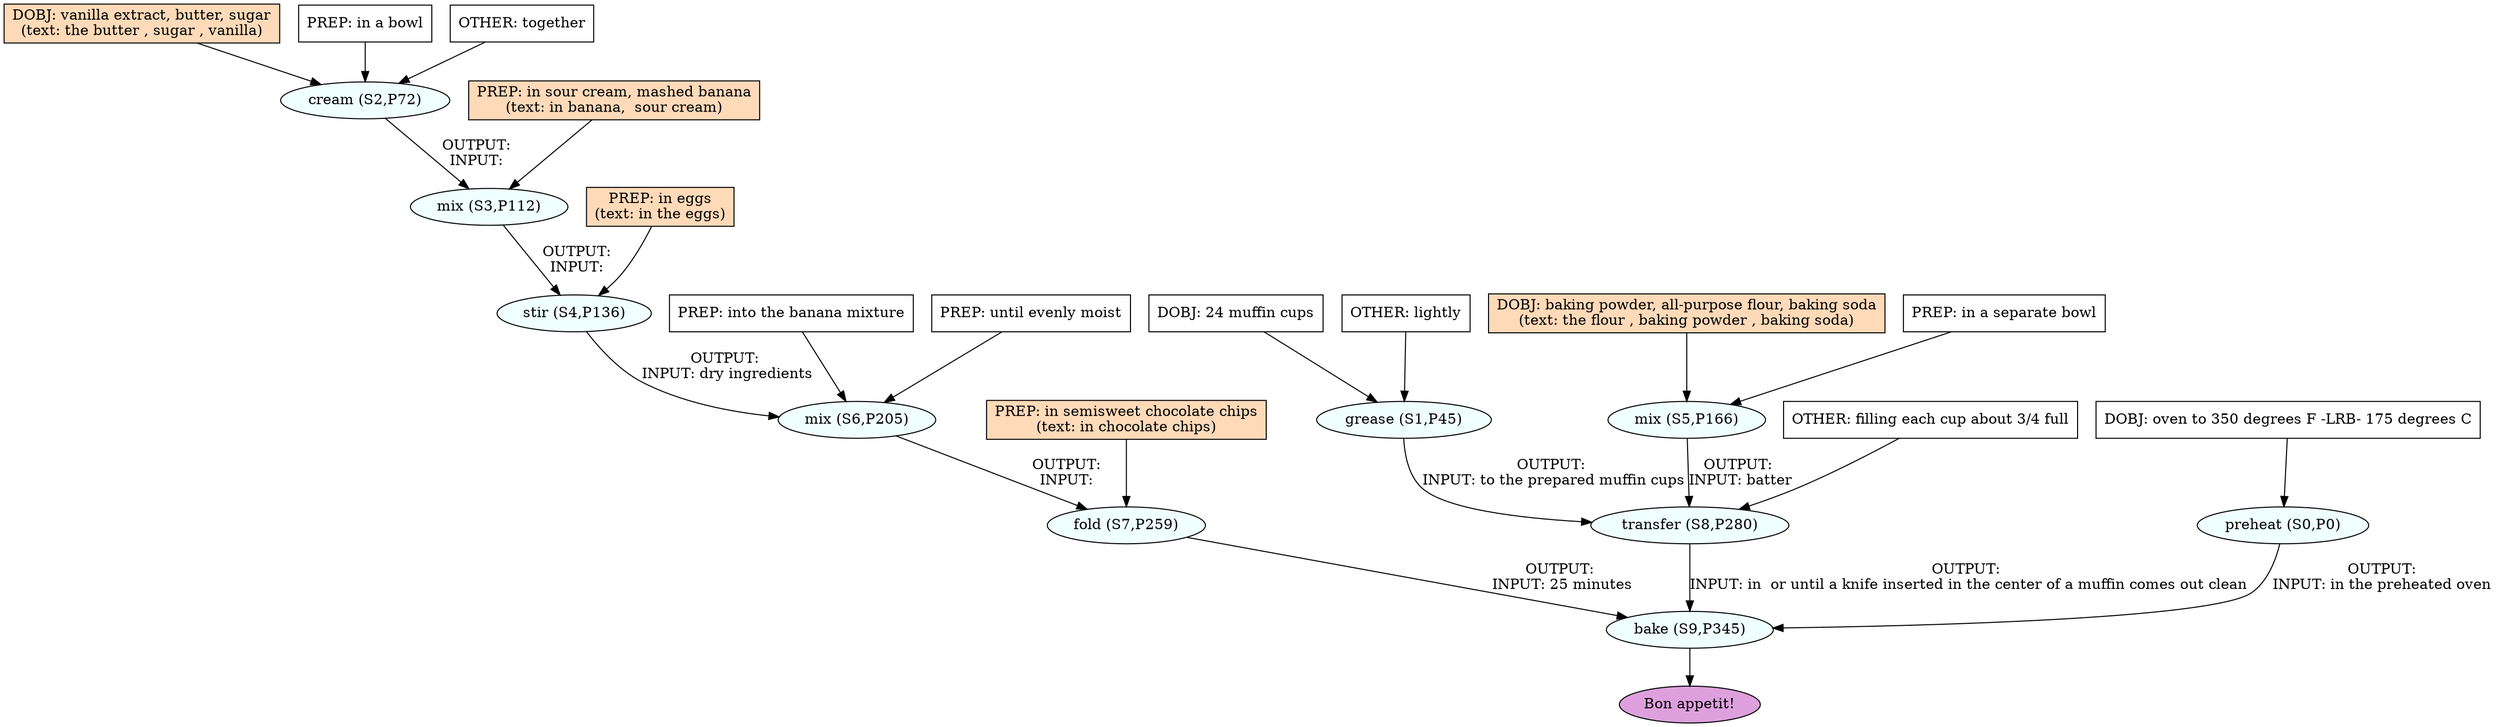 digraph recipe {
E0[label="preheat (S0,P0)", shape=oval, style=filled, fillcolor=azure]
E1[label="grease (S1,P45)", shape=oval, style=filled, fillcolor=azure]
E2[label="cream (S2,P72)", shape=oval, style=filled, fillcolor=azure]
E3[label="mix (S3,P112)", shape=oval, style=filled, fillcolor=azure]
E4[label="stir (S4,P136)", shape=oval, style=filled, fillcolor=azure]
E5[label="mix (S5,P166)", shape=oval, style=filled, fillcolor=azure]
E6[label="mix (S6,P205)", shape=oval, style=filled, fillcolor=azure]
E7[label="fold (S7,P259)", shape=oval, style=filled, fillcolor=azure]
E8[label="transfer (S8,P280)", shape=oval, style=filled, fillcolor=azure]
E9[label="bake (S9,P345)", shape=oval, style=filled, fillcolor=azure]
D2[label="DOBJ: vanilla extract, butter, sugar
(text: the butter , sugar , vanilla)", shape=box, style=filled, fillcolor=peachpuff]
D2 -> E2
P2_0[label="PREP: in a bowl", shape=box, style=filled, fillcolor=white]
P2_0 -> E2
O2_0[label="OTHER: together", shape=box, style=filled, fillcolor=white]
O2_0 -> E2
D5[label="DOBJ: baking powder, all-purpose flour, baking soda
(text: the flour , baking powder , baking soda)", shape=box, style=filled, fillcolor=peachpuff]
D5 -> E5
P5_0[label="PREP: in a separate bowl", shape=box, style=filled, fillcolor=white]
P5_0 -> E5
D1[label="DOBJ: 24 muffin cups", shape=box, style=filled, fillcolor=white]
D1 -> E1
O1_0[label="OTHER: lightly", shape=box, style=filled, fillcolor=white]
O1_0 -> E1
D0[label="DOBJ: oven to 350 degrees F -LRB- 175 degrees C", shape=box, style=filled, fillcolor=white]
D0 -> E0
E2 -> E3 [label="OUTPUT: 
INPUT: "]
P3_0_ing[label="PREP: in sour cream, mashed banana
(text: in banana,  sour cream)", shape=box, style=filled, fillcolor=peachpuff]
P3_0_ing -> E3
E3 -> E4 [label="OUTPUT: 
INPUT: "]
P4_0_ing[label="PREP: in eggs
(text: in the eggs)", shape=box, style=filled, fillcolor=peachpuff]
P4_0_ing -> E4
E4 -> E6 [label="OUTPUT: 
INPUT: dry ingredients"]
P6_0_0[label="PREP: into the banana mixture", shape=box, style=filled, fillcolor=white]
P6_0_0 -> E6
P6_1_0[label="PREP: until evenly moist", shape=box, style=filled, fillcolor=white]
P6_1_0 -> E6
E6 -> E7 [label="OUTPUT: 
INPUT: "]
P7_0_ing[label="PREP: in semisweet chocolate chips
(text: in chocolate chips)", shape=box, style=filled, fillcolor=peachpuff]
P7_0_ing -> E7
E5 -> E8 [label="OUTPUT: 
INPUT: batter"]
E1 -> E8 [label="OUTPUT: 
INPUT: to the prepared muffin cups"]
O8_0_0[label="OTHER: filling each cup about 3/4 full", shape=box, style=filled, fillcolor=white]
O8_0_0 -> E8
E7 -> E9 [label="OUTPUT: 
INPUT: 25 minutes"]
E0 -> E9 [label="OUTPUT: 
INPUT: in the preheated oven "]
E8 -> E9 [label="OUTPUT: 
INPUT: in  or until a knife inserted in the center of a muffin comes out clean"]
EOR[label="Bon appetit!", shape=oval, style=filled, fillcolor=plum]
E9 -> EOR
}
